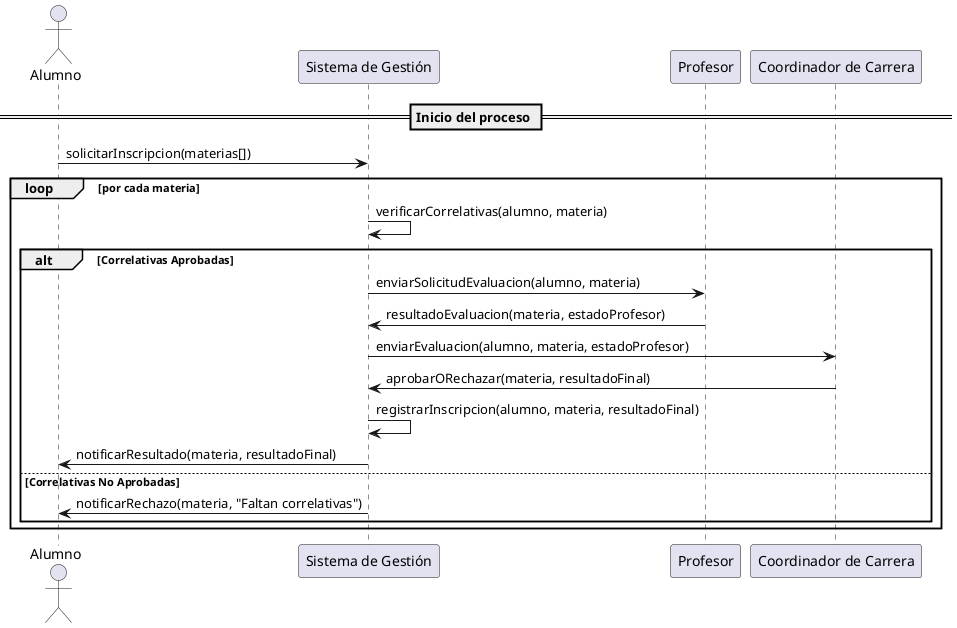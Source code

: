 @startuml DdS
actor Alumno
participant "Sistema de Gestión" as Sistema
participant Profesor
participant "Coordinador de Carrera" as Coordinador

== Inicio del proceso ==

Alumno -> Sistema : solicitarInscripcion(materias[])

loop por cada materia
    Sistema -> Sistema : verificarCorrelativas(alumno, materia)
    
    alt Correlativas Aprobadas
        Sistema -> Profesor : enviarSolicitudEvaluacion(alumno, materia)
        Profesor -> Sistema : resultadoEvaluacion(materia, estadoProfesor)

        Sistema -> Coordinador : enviarEvaluacion(alumno, materia, estadoProfesor)
        Coordinador -> Sistema : aprobarORechazar(materia, resultadoFinal)

        Sistema -> Sistema : registrarInscripcion(alumno, materia, resultadoFinal)
        Sistema -> Alumno : notificarResultado(materia, resultadoFinal)
    else Correlativas No Aprobadas
        Sistema -> Alumno : notificarRechazo(materia, "Faltan correlativas")
    end
end
@enduml